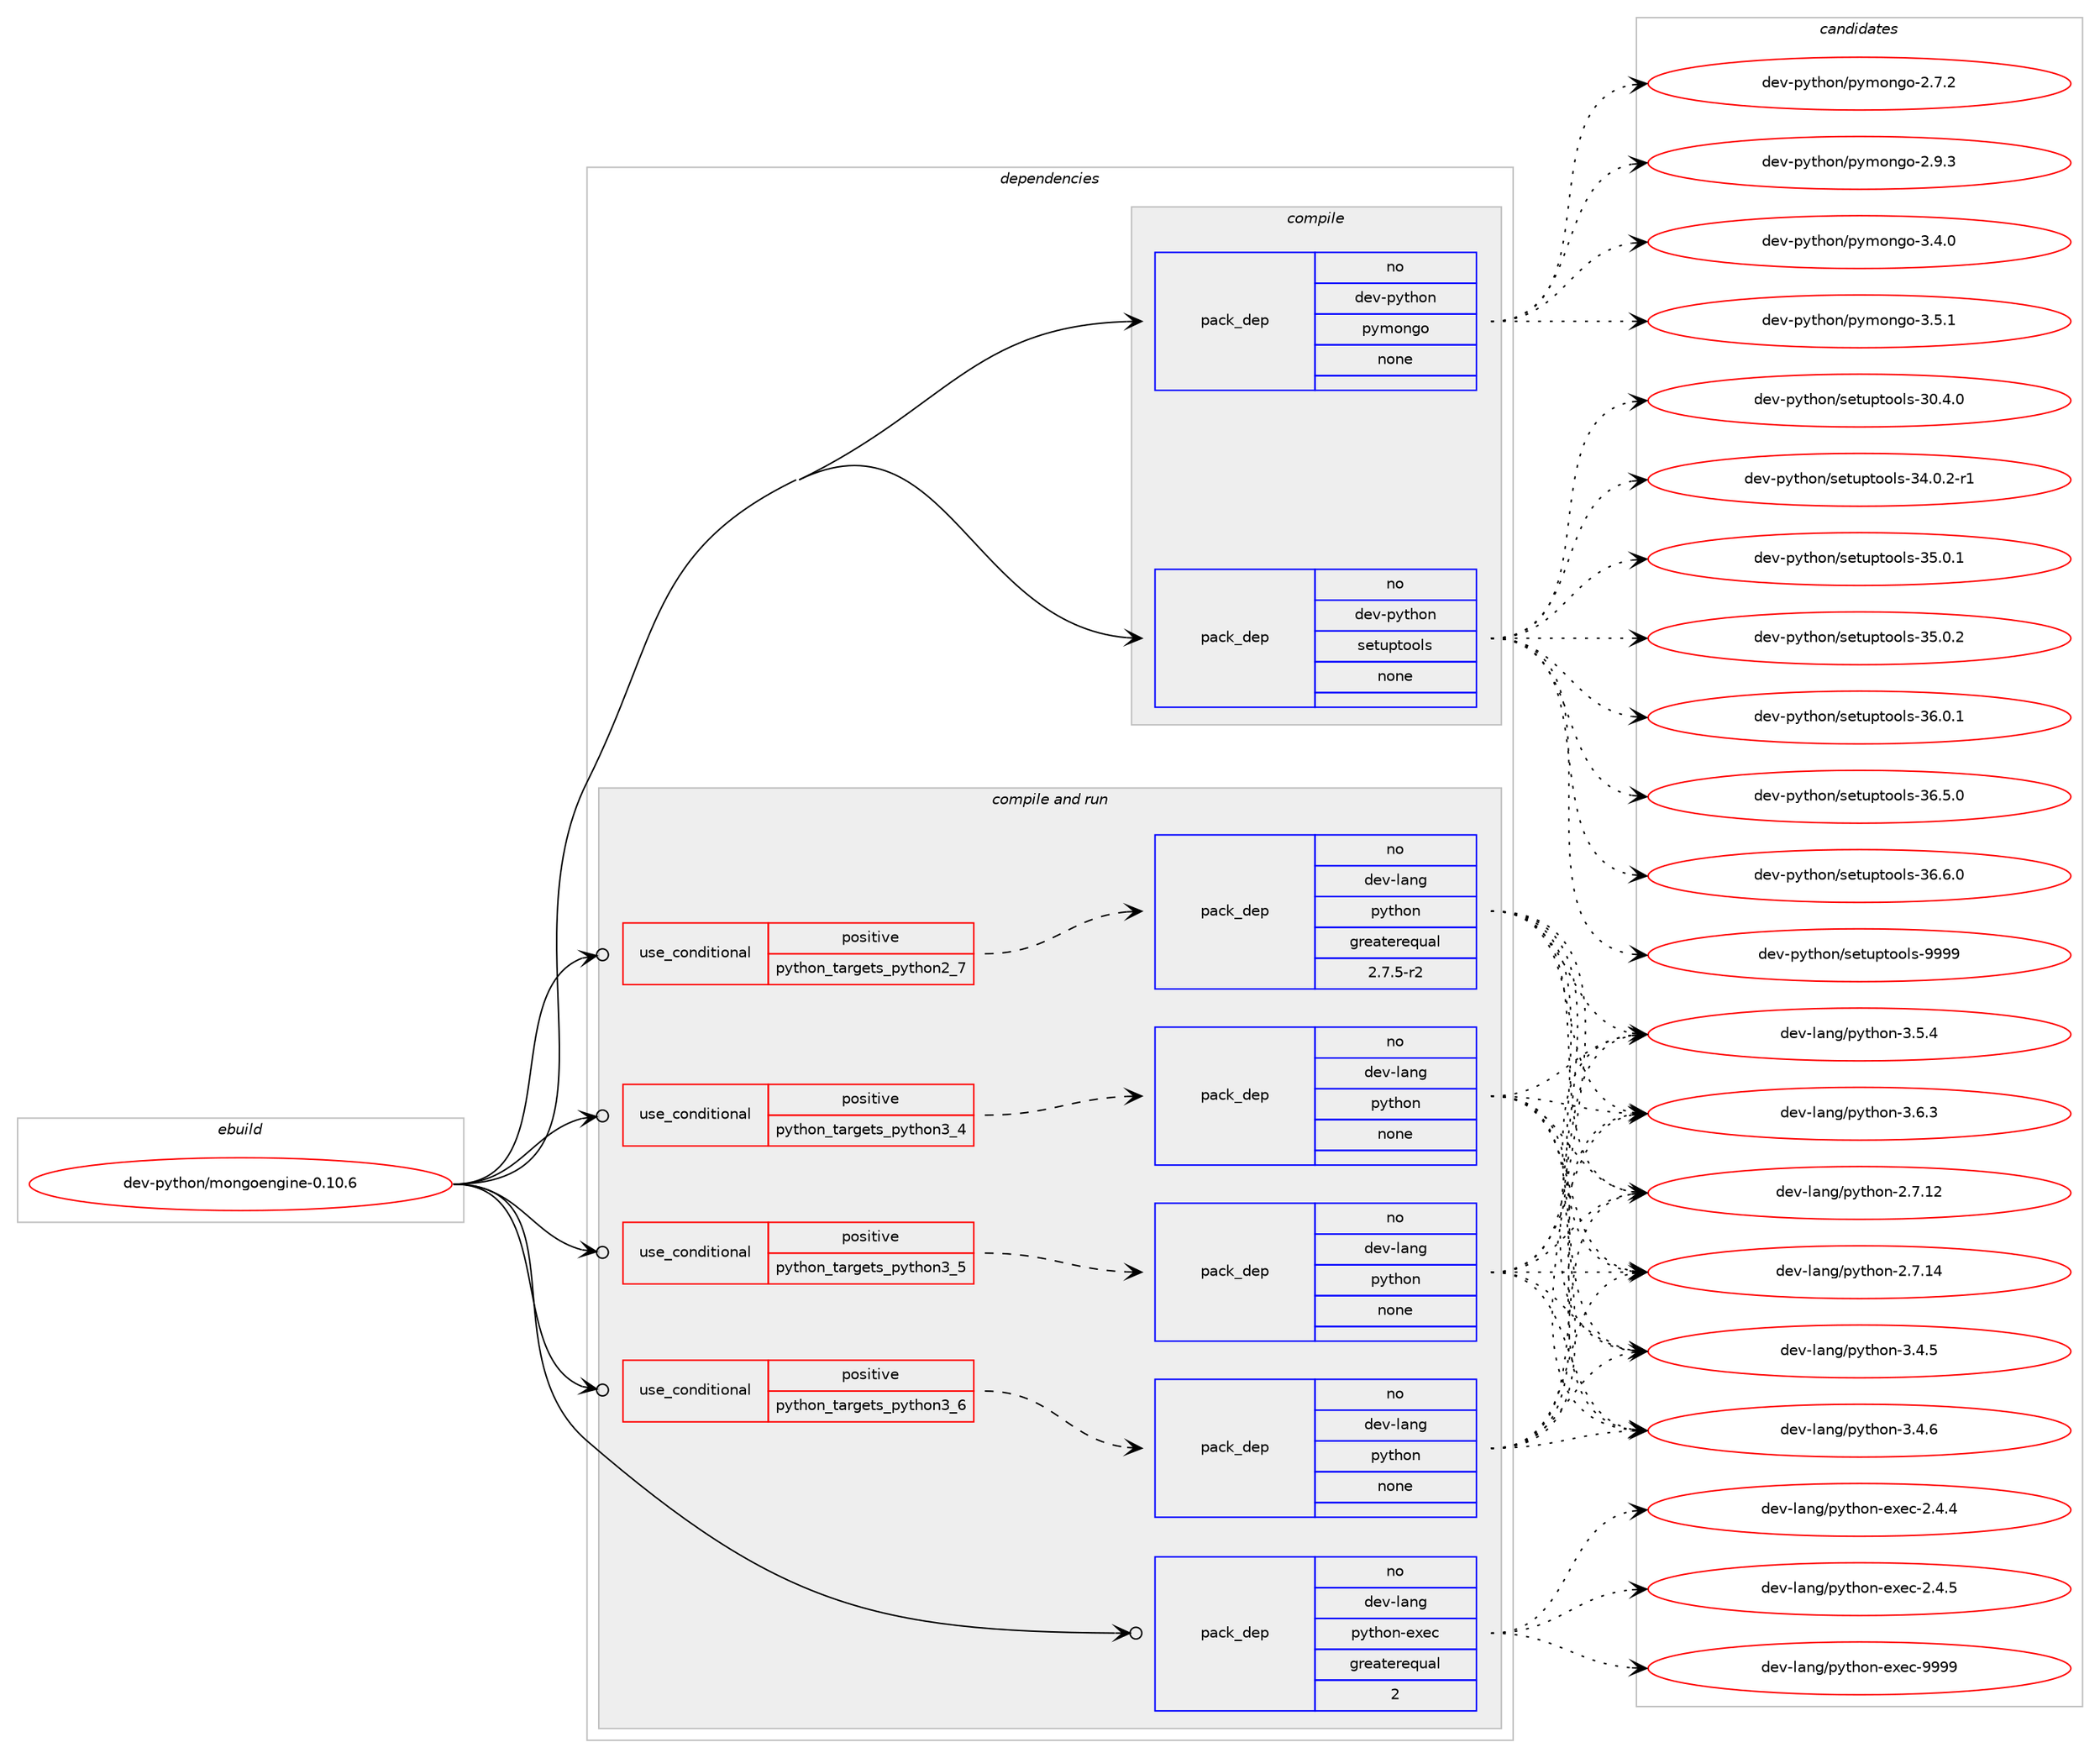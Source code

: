 digraph prolog {

# *************
# Graph options
# *************

newrank=true;
concentrate=true;
compound=true;
graph [rankdir=LR,fontname=Helvetica,fontsize=10,ranksep=1.5];#, ranksep=2.5, nodesep=0.2];
edge  [arrowhead=vee];
node  [fontname=Helvetica,fontsize=10];

# **********
# The ebuild
# **********

subgraph cluster_leftcol {
color=gray;
rank=same;
label=<<i>ebuild</i>>;
id [label="dev-python/mongoengine-0.10.6", color=red, width=4, href="../dev-python/mongoengine-0.10.6.svg"];
}

# ****************
# The dependencies
# ****************

subgraph cluster_midcol {
color=gray;
label=<<i>dependencies</i>>;
subgraph cluster_compile {
fillcolor="#eeeeee";
style=filled;
label=<<i>compile</i>>;
subgraph pack127050 {
dependency166495 [label=<<TABLE BORDER="0" CELLBORDER="1" CELLSPACING="0" CELLPADDING="4" WIDTH="220"><TR><TD ROWSPAN="6" CELLPADDING="30">pack_dep</TD></TR><TR><TD WIDTH="110">no</TD></TR><TR><TD>dev-python</TD></TR><TR><TD>pymongo</TD></TR><TR><TD>none</TD></TR><TR><TD></TD></TR></TABLE>>, shape=none, color=blue];
}
id:e -> dependency166495:w [weight=20,style="solid",arrowhead="vee"];
subgraph pack127051 {
dependency166496 [label=<<TABLE BORDER="0" CELLBORDER="1" CELLSPACING="0" CELLPADDING="4" WIDTH="220"><TR><TD ROWSPAN="6" CELLPADDING="30">pack_dep</TD></TR><TR><TD WIDTH="110">no</TD></TR><TR><TD>dev-python</TD></TR><TR><TD>setuptools</TD></TR><TR><TD>none</TD></TR><TR><TD></TD></TR></TABLE>>, shape=none, color=blue];
}
id:e -> dependency166496:w [weight=20,style="solid",arrowhead="vee"];
}
subgraph cluster_compileandrun {
fillcolor="#eeeeee";
style=filled;
label=<<i>compile and run</i>>;
subgraph cond35590 {
dependency166497 [label=<<TABLE BORDER="0" CELLBORDER="1" CELLSPACING="0" CELLPADDING="4"><TR><TD ROWSPAN="3" CELLPADDING="10">use_conditional</TD></TR><TR><TD>positive</TD></TR><TR><TD>python_targets_python2_7</TD></TR></TABLE>>, shape=none, color=red];
subgraph pack127052 {
dependency166498 [label=<<TABLE BORDER="0" CELLBORDER="1" CELLSPACING="0" CELLPADDING="4" WIDTH="220"><TR><TD ROWSPAN="6" CELLPADDING="30">pack_dep</TD></TR><TR><TD WIDTH="110">no</TD></TR><TR><TD>dev-lang</TD></TR><TR><TD>python</TD></TR><TR><TD>greaterequal</TD></TR><TR><TD>2.7.5-r2</TD></TR></TABLE>>, shape=none, color=blue];
}
dependency166497:e -> dependency166498:w [weight=20,style="dashed",arrowhead="vee"];
}
id:e -> dependency166497:w [weight=20,style="solid",arrowhead="odotvee"];
subgraph cond35591 {
dependency166499 [label=<<TABLE BORDER="0" CELLBORDER="1" CELLSPACING="0" CELLPADDING="4"><TR><TD ROWSPAN="3" CELLPADDING="10">use_conditional</TD></TR><TR><TD>positive</TD></TR><TR><TD>python_targets_python3_4</TD></TR></TABLE>>, shape=none, color=red];
subgraph pack127053 {
dependency166500 [label=<<TABLE BORDER="0" CELLBORDER="1" CELLSPACING="0" CELLPADDING="4" WIDTH="220"><TR><TD ROWSPAN="6" CELLPADDING="30">pack_dep</TD></TR><TR><TD WIDTH="110">no</TD></TR><TR><TD>dev-lang</TD></TR><TR><TD>python</TD></TR><TR><TD>none</TD></TR><TR><TD></TD></TR></TABLE>>, shape=none, color=blue];
}
dependency166499:e -> dependency166500:w [weight=20,style="dashed",arrowhead="vee"];
}
id:e -> dependency166499:w [weight=20,style="solid",arrowhead="odotvee"];
subgraph cond35592 {
dependency166501 [label=<<TABLE BORDER="0" CELLBORDER="1" CELLSPACING="0" CELLPADDING="4"><TR><TD ROWSPAN="3" CELLPADDING="10">use_conditional</TD></TR><TR><TD>positive</TD></TR><TR><TD>python_targets_python3_5</TD></TR></TABLE>>, shape=none, color=red];
subgraph pack127054 {
dependency166502 [label=<<TABLE BORDER="0" CELLBORDER="1" CELLSPACING="0" CELLPADDING="4" WIDTH="220"><TR><TD ROWSPAN="6" CELLPADDING="30">pack_dep</TD></TR><TR><TD WIDTH="110">no</TD></TR><TR><TD>dev-lang</TD></TR><TR><TD>python</TD></TR><TR><TD>none</TD></TR><TR><TD></TD></TR></TABLE>>, shape=none, color=blue];
}
dependency166501:e -> dependency166502:w [weight=20,style="dashed",arrowhead="vee"];
}
id:e -> dependency166501:w [weight=20,style="solid",arrowhead="odotvee"];
subgraph cond35593 {
dependency166503 [label=<<TABLE BORDER="0" CELLBORDER="1" CELLSPACING="0" CELLPADDING="4"><TR><TD ROWSPAN="3" CELLPADDING="10">use_conditional</TD></TR><TR><TD>positive</TD></TR><TR><TD>python_targets_python3_6</TD></TR></TABLE>>, shape=none, color=red];
subgraph pack127055 {
dependency166504 [label=<<TABLE BORDER="0" CELLBORDER="1" CELLSPACING="0" CELLPADDING="4" WIDTH="220"><TR><TD ROWSPAN="6" CELLPADDING="30">pack_dep</TD></TR><TR><TD WIDTH="110">no</TD></TR><TR><TD>dev-lang</TD></TR><TR><TD>python</TD></TR><TR><TD>none</TD></TR><TR><TD></TD></TR></TABLE>>, shape=none, color=blue];
}
dependency166503:e -> dependency166504:w [weight=20,style="dashed",arrowhead="vee"];
}
id:e -> dependency166503:w [weight=20,style="solid",arrowhead="odotvee"];
subgraph pack127056 {
dependency166505 [label=<<TABLE BORDER="0" CELLBORDER="1" CELLSPACING="0" CELLPADDING="4" WIDTH="220"><TR><TD ROWSPAN="6" CELLPADDING="30">pack_dep</TD></TR><TR><TD WIDTH="110">no</TD></TR><TR><TD>dev-lang</TD></TR><TR><TD>python-exec</TD></TR><TR><TD>greaterequal</TD></TR><TR><TD>2</TD></TR></TABLE>>, shape=none, color=blue];
}
id:e -> dependency166505:w [weight=20,style="solid",arrowhead="odotvee"];
}
subgraph cluster_run {
fillcolor="#eeeeee";
style=filled;
label=<<i>run</i>>;
}
}

# **************
# The candidates
# **************

subgraph cluster_choices {
rank=same;
color=gray;
label=<<i>candidates</i>>;

subgraph choice127050 {
color=black;
nodesep=1;
choice1001011184511212111610411111047112121109111110103111455046554650 [label="dev-python/pymongo-2.7.2", color=red, width=4,href="../dev-python/pymongo-2.7.2.svg"];
choice1001011184511212111610411111047112121109111110103111455046574651 [label="dev-python/pymongo-2.9.3", color=red, width=4,href="../dev-python/pymongo-2.9.3.svg"];
choice1001011184511212111610411111047112121109111110103111455146524648 [label="dev-python/pymongo-3.4.0", color=red, width=4,href="../dev-python/pymongo-3.4.0.svg"];
choice1001011184511212111610411111047112121109111110103111455146534649 [label="dev-python/pymongo-3.5.1", color=red, width=4,href="../dev-python/pymongo-3.5.1.svg"];
dependency166495:e -> choice1001011184511212111610411111047112121109111110103111455046554650:w [style=dotted,weight="100"];
dependency166495:e -> choice1001011184511212111610411111047112121109111110103111455046574651:w [style=dotted,weight="100"];
dependency166495:e -> choice1001011184511212111610411111047112121109111110103111455146524648:w [style=dotted,weight="100"];
dependency166495:e -> choice1001011184511212111610411111047112121109111110103111455146534649:w [style=dotted,weight="100"];
}
subgraph choice127051 {
color=black;
nodesep=1;
choice100101118451121211161041111104711510111611711211611111110811545514846524648 [label="dev-python/setuptools-30.4.0", color=red, width=4,href="../dev-python/setuptools-30.4.0.svg"];
choice1001011184511212111610411111047115101116117112116111111108115455152464846504511449 [label="dev-python/setuptools-34.0.2-r1", color=red, width=4,href="../dev-python/setuptools-34.0.2-r1.svg"];
choice100101118451121211161041111104711510111611711211611111110811545515346484649 [label="dev-python/setuptools-35.0.1", color=red, width=4,href="../dev-python/setuptools-35.0.1.svg"];
choice100101118451121211161041111104711510111611711211611111110811545515346484650 [label="dev-python/setuptools-35.0.2", color=red, width=4,href="../dev-python/setuptools-35.0.2.svg"];
choice100101118451121211161041111104711510111611711211611111110811545515446484649 [label="dev-python/setuptools-36.0.1", color=red, width=4,href="../dev-python/setuptools-36.0.1.svg"];
choice100101118451121211161041111104711510111611711211611111110811545515446534648 [label="dev-python/setuptools-36.5.0", color=red, width=4,href="../dev-python/setuptools-36.5.0.svg"];
choice100101118451121211161041111104711510111611711211611111110811545515446544648 [label="dev-python/setuptools-36.6.0", color=red, width=4,href="../dev-python/setuptools-36.6.0.svg"];
choice10010111845112121116104111110471151011161171121161111111081154557575757 [label="dev-python/setuptools-9999", color=red, width=4,href="../dev-python/setuptools-9999.svg"];
dependency166496:e -> choice100101118451121211161041111104711510111611711211611111110811545514846524648:w [style=dotted,weight="100"];
dependency166496:e -> choice1001011184511212111610411111047115101116117112116111111108115455152464846504511449:w [style=dotted,weight="100"];
dependency166496:e -> choice100101118451121211161041111104711510111611711211611111110811545515346484649:w [style=dotted,weight="100"];
dependency166496:e -> choice100101118451121211161041111104711510111611711211611111110811545515346484650:w [style=dotted,weight="100"];
dependency166496:e -> choice100101118451121211161041111104711510111611711211611111110811545515446484649:w [style=dotted,weight="100"];
dependency166496:e -> choice100101118451121211161041111104711510111611711211611111110811545515446534648:w [style=dotted,weight="100"];
dependency166496:e -> choice100101118451121211161041111104711510111611711211611111110811545515446544648:w [style=dotted,weight="100"];
dependency166496:e -> choice10010111845112121116104111110471151011161171121161111111081154557575757:w [style=dotted,weight="100"];
}
subgraph choice127052 {
color=black;
nodesep=1;
choice10010111845108971101034711212111610411111045504655464950 [label="dev-lang/python-2.7.12", color=red, width=4,href="../dev-lang/python-2.7.12.svg"];
choice10010111845108971101034711212111610411111045504655464952 [label="dev-lang/python-2.7.14", color=red, width=4,href="../dev-lang/python-2.7.14.svg"];
choice100101118451089711010347112121116104111110455146524653 [label="dev-lang/python-3.4.5", color=red, width=4,href="../dev-lang/python-3.4.5.svg"];
choice100101118451089711010347112121116104111110455146524654 [label="dev-lang/python-3.4.6", color=red, width=4,href="../dev-lang/python-3.4.6.svg"];
choice100101118451089711010347112121116104111110455146534652 [label="dev-lang/python-3.5.4", color=red, width=4,href="../dev-lang/python-3.5.4.svg"];
choice100101118451089711010347112121116104111110455146544651 [label="dev-lang/python-3.6.3", color=red, width=4,href="../dev-lang/python-3.6.3.svg"];
dependency166498:e -> choice10010111845108971101034711212111610411111045504655464950:w [style=dotted,weight="100"];
dependency166498:e -> choice10010111845108971101034711212111610411111045504655464952:w [style=dotted,weight="100"];
dependency166498:e -> choice100101118451089711010347112121116104111110455146524653:w [style=dotted,weight="100"];
dependency166498:e -> choice100101118451089711010347112121116104111110455146524654:w [style=dotted,weight="100"];
dependency166498:e -> choice100101118451089711010347112121116104111110455146534652:w [style=dotted,weight="100"];
dependency166498:e -> choice100101118451089711010347112121116104111110455146544651:w [style=dotted,weight="100"];
}
subgraph choice127053 {
color=black;
nodesep=1;
choice10010111845108971101034711212111610411111045504655464950 [label="dev-lang/python-2.7.12", color=red, width=4,href="../dev-lang/python-2.7.12.svg"];
choice10010111845108971101034711212111610411111045504655464952 [label="dev-lang/python-2.7.14", color=red, width=4,href="../dev-lang/python-2.7.14.svg"];
choice100101118451089711010347112121116104111110455146524653 [label="dev-lang/python-3.4.5", color=red, width=4,href="../dev-lang/python-3.4.5.svg"];
choice100101118451089711010347112121116104111110455146524654 [label="dev-lang/python-3.4.6", color=red, width=4,href="../dev-lang/python-3.4.6.svg"];
choice100101118451089711010347112121116104111110455146534652 [label="dev-lang/python-3.5.4", color=red, width=4,href="../dev-lang/python-3.5.4.svg"];
choice100101118451089711010347112121116104111110455146544651 [label="dev-lang/python-3.6.3", color=red, width=4,href="../dev-lang/python-3.6.3.svg"];
dependency166500:e -> choice10010111845108971101034711212111610411111045504655464950:w [style=dotted,weight="100"];
dependency166500:e -> choice10010111845108971101034711212111610411111045504655464952:w [style=dotted,weight="100"];
dependency166500:e -> choice100101118451089711010347112121116104111110455146524653:w [style=dotted,weight="100"];
dependency166500:e -> choice100101118451089711010347112121116104111110455146524654:w [style=dotted,weight="100"];
dependency166500:e -> choice100101118451089711010347112121116104111110455146534652:w [style=dotted,weight="100"];
dependency166500:e -> choice100101118451089711010347112121116104111110455146544651:w [style=dotted,weight="100"];
}
subgraph choice127054 {
color=black;
nodesep=1;
choice10010111845108971101034711212111610411111045504655464950 [label="dev-lang/python-2.7.12", color=red, width=4,href="../dev-lang/python-2.7.12.svg"];
choice10010111845108971101034711212111610411111045504655464952 [label="dev-lang/python-2.7.14", color=red, width=4,href="../dev-lang/python-2.7.14.svg"];
choice100101118451089711010347112121116104111110455146524653 [label="dev-lang/python-3.4.5", color=red, width=4,href="../dev-lang/python-3.4.5.svg"];
choice100101118451089711010347112121116104111110455146524654 [label="dev-lang/python-3.4.6", color=red, width=4,href="../dev-lang/python-3.4.6.svg"];
choice100101118451089711010347112121116104111110455146534652 [label="dev-lang/python-3.5.4", color=red, width=4,href="../dev-lang/python-3.5.4.svg"];
choice100101118451089711010347112121116104111110455146544651 [label="dev-lang/python-3.6.3", color=red, width=4,href="../dev-lang/python-3.6.3.svg"];
dependency166502:e -> choice10010111845108971101034711212111610411111045504655464950:w [style=dotted,weight="100"];
dependency166502:e -> choice10010111845108971101034711212111610411111045504655464952:w [style=dotted,weight="100"];
dependency166502:e -> choice100101118451089711010347112121116104111110455146524653:w [style=dotted,weight="100"];
dependency166502:e -> choice100101118451089711010347112121116104111110455146524654:w [style=dotted,weight="100"];
dependency166502:e -> choice100101118451089711010347112121116104111110455146534652:w [style=dotted,weight="100"];
dependency166502:e -> choice100101118451089711010347112121116104111110455146544651:w [style=dotted,weight="100"];
}
subgraph choice127055 {
color=black;
nodesep=1;
choice10010111845108971101034711212111610411111045504655464950 [label="dev-lang/python-2.7.12", color=red, width=4,href="../dev-lang/python-2.7.12.svg"];
choice10010111845108971101034711212111610411111045504655464952 [label="dev-lang/python-2.7.14", color=red, width=4,href="../dev-lang/python-2.7.14.svg"];
choice100101118451089711010347112121116104111110455146524653 [label="dev-lang/python-3.4.5", color=red, width=4,href="../dev-lang/python-3.4.5.svg"];
choice100101118451089711010347112121116104111110455146524654 [label="dev-lang/python-3.4.6", color=red, width=4,href="../dev-lang/python-3.4.6.svg"];
choice100101118451089711010347112121116104111110455146534652 [label="dev-lang/python-3.5.4", color=red, width=4,href="../dev-lang/python-3.5.4.svg"];
choice100101118451089711010347112121116104111110455146544651 [label="dev-lang/python-3.6.3", color=red, width=4,href="../dev-lang/python-3.6.3.svg"];
dependency166504:e -> choice10010111845108971101034711212111610411111045504655464950:w [style=dotted,weight="100"];
dependency166504:e -> choice10010111845108971101034711212111610411111045504655464952:w [style=dotted,weight="100"];
dependency166504:e -> choice100101118451089711010347112121116104111110455146524653:w [style=dotted,weight="100"];
dependency166504:e -> choice100101118451089711010347112121116104111110455146524654:w [style=dotted,weight="100"];
dependency166504:e -> choice100101118451089711010347112121116104111110455146534652:w [style=dotted,weight="100"];
dependency166504:e -> choice100101118451089711010347112121116104111110455146544651:w [style=dotted,weight="100"];
}
subgraph choice127056 {
color=black;
nodesep=1;
choice1001011184510897110103471121211161041111104510112010199455046524652 [label="dev-lang/python-exec-2.4.4", color=red, width=4,href="../dev-lang/python-exec-2.4.4.svg"];
choice1001011184510897110103471121211161041111104510112010199455046524653 [label="dev-lang/python-exec-2.4.5", color=red, width=4,href="../dev-lang/python-exec-2.4.5.svg"];
choice10010111845108971101034711212111610411111045101120101994557575757 [label="dev-lang/python-exec-9999", color=red, width=4,href="../dev-lang/python-exec-9999.svg"];
dependency166505:e -> choice1001011184510897110103471121211161041111104510112010199455046524652:w [style=dotted,weight="100"];
dependency166505:e -> choice1001011184510897110103471121211161041111104510112010199455046524653:w [style=dotted,weight="100"];
dependency166505:e -> choice10010111845108971101034711212111610411111045101120101994557575757:w [style=dotted,weight="100"];
}
}

}
